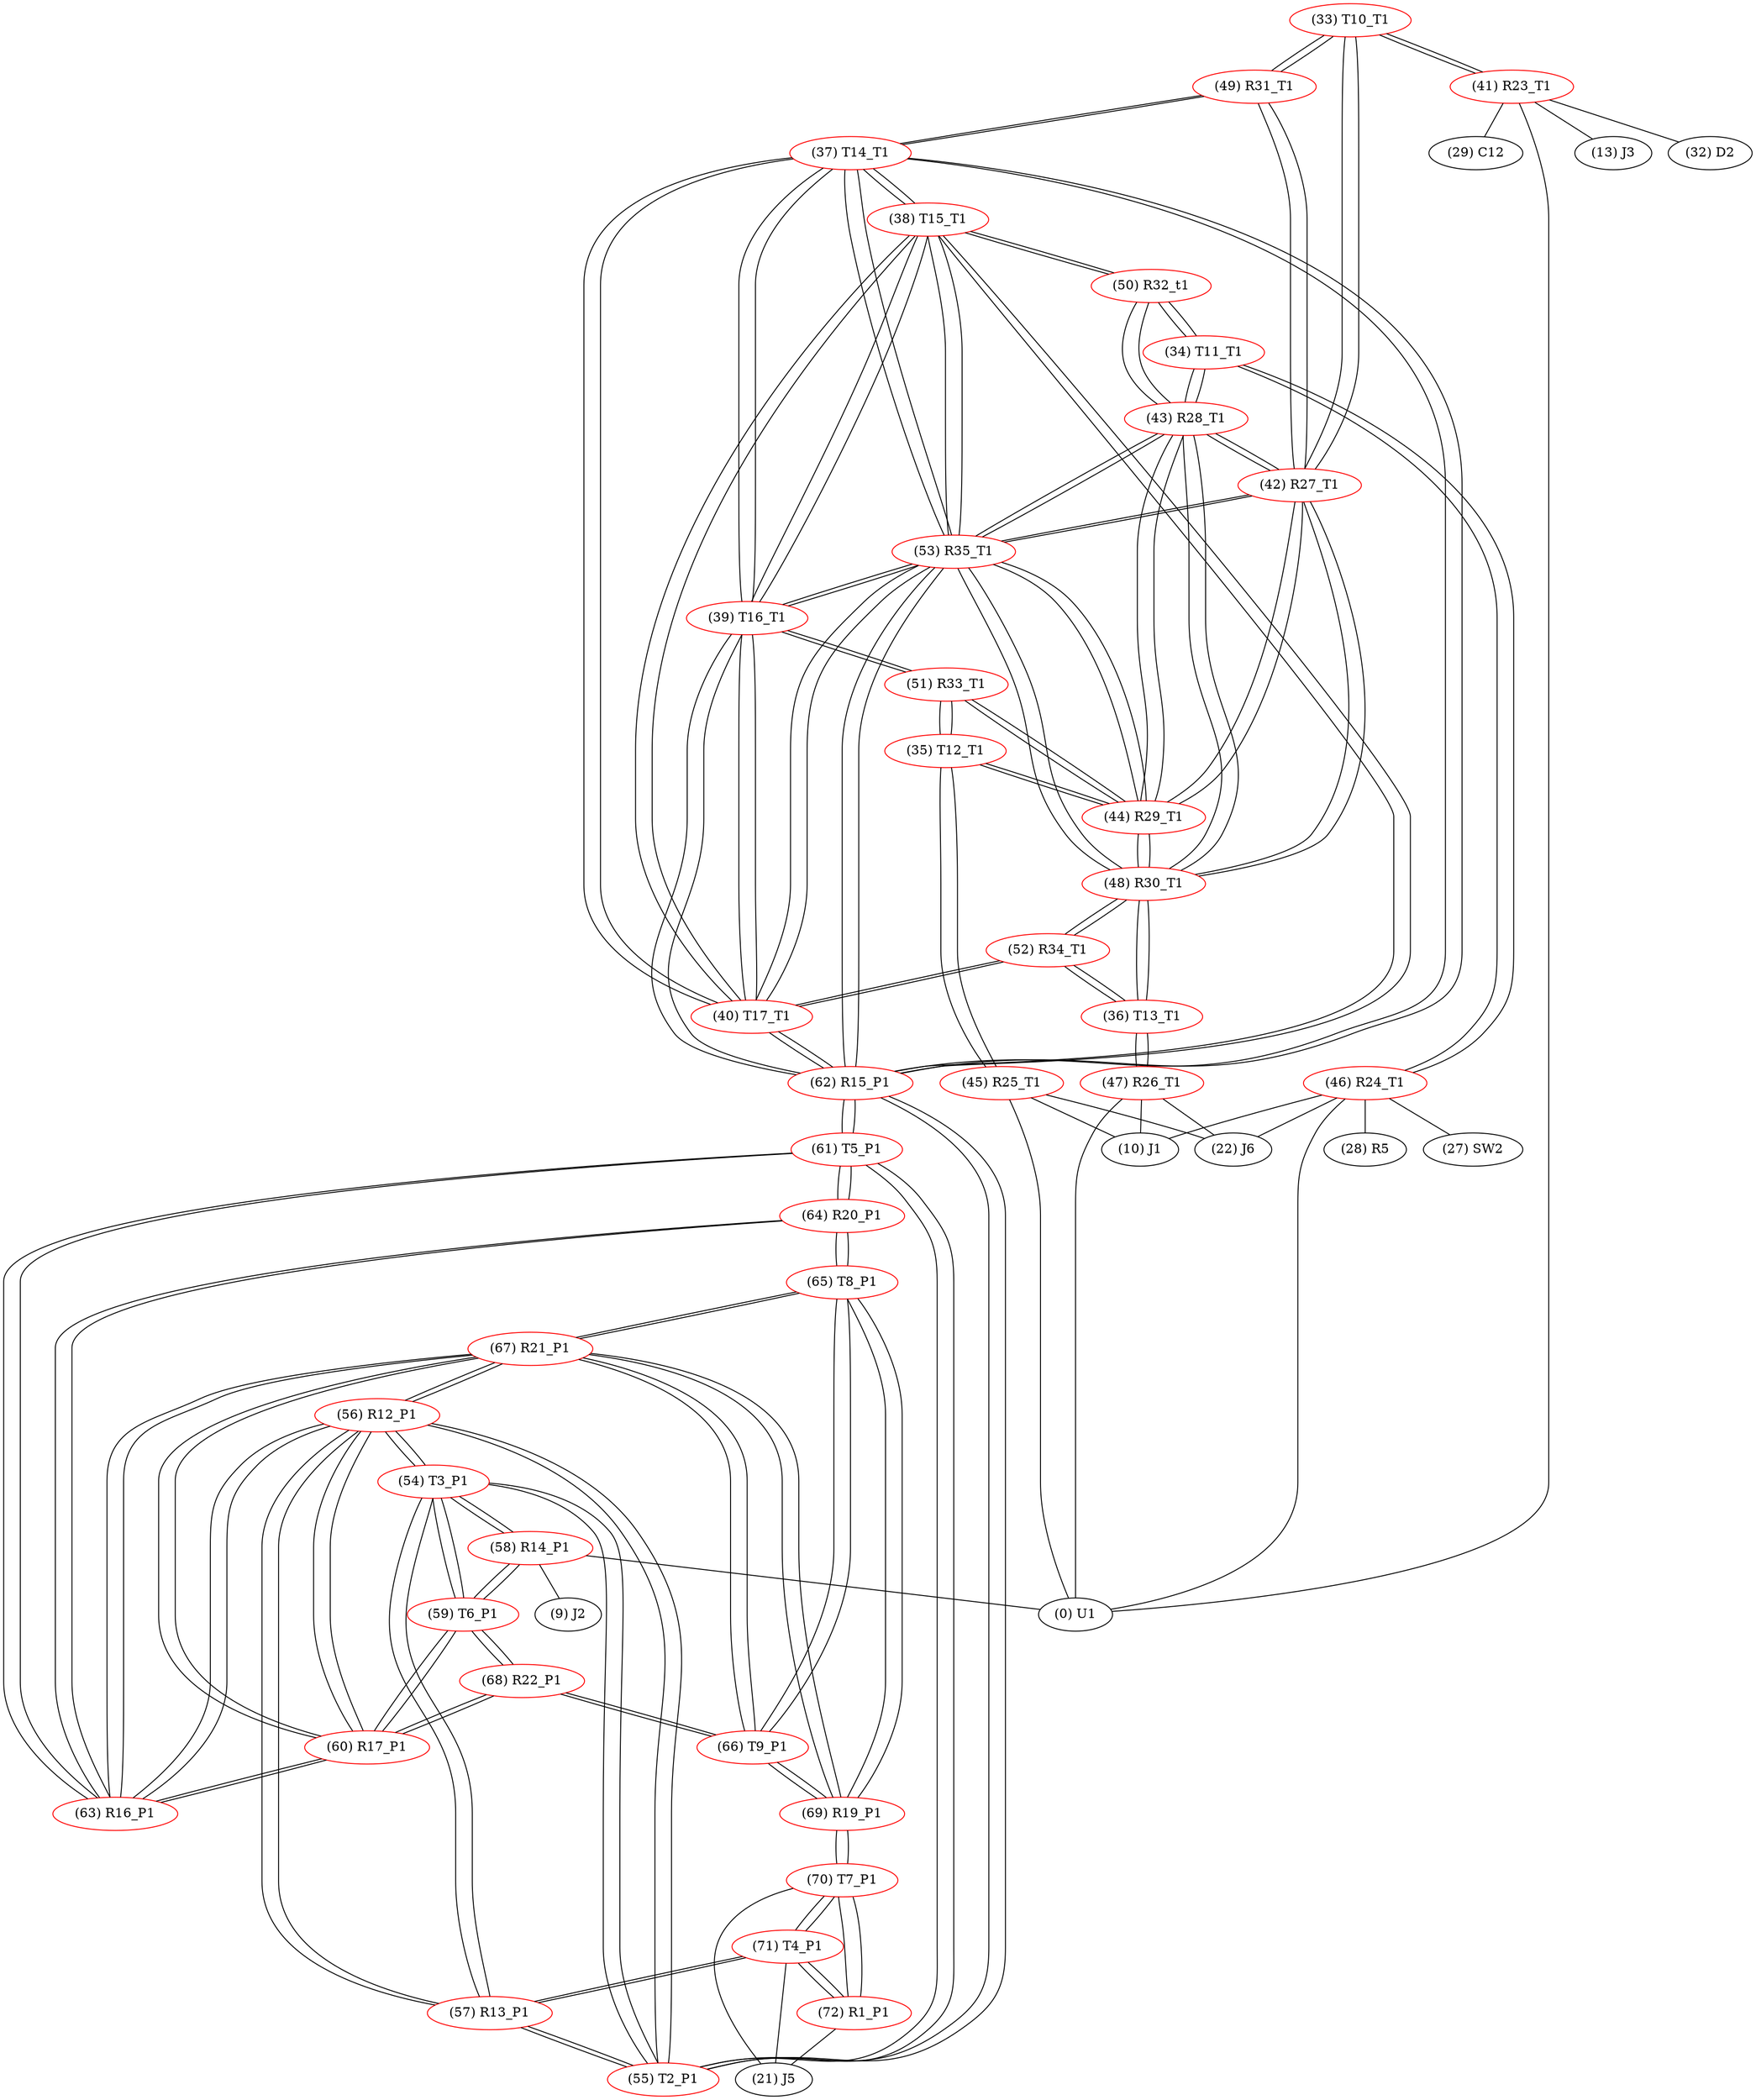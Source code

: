 graph {
	33 [label="(33) T10_T1" color=red]
	41 [label="(41) R23_T1"]
	49 [label="(49) R31_T1"]
	42 [label="(42) R27_T1"]
	34 [label="(34) T11_T1" color=red]
	46 [label="(46) R24_T1"]
	43 [label="(43) R28_T1"]
	50 [label="(50) R32_t1"]
	35 [label="(35) T12_T1" color=red]
	51 [label="(51) R33_T1"]
	44 [label="(44) R29_T1"]
	45 [label="(45) R25_T1"]
	36 [label="(36) T13_T1" color=red]
	48 [label="(48) R30_T1"]
	52 [label="(52) R34_T1"]
	47 [label="(47) R26_T1"]
	37 [label="(37) T14_T1" color=red]
	49 [label="(49) R31_T1"]
	62 [label="(62) R15_P1"]
	40 [label="(40) T17_T1"]
	53 [label="(53) R35_T1"]
	39 [label="(39) T16_T1"]
	38 [label="(38) T15_T1"]
	38 [label="(38) T15_T1" color=red]
	50 [label="(50) R32_t1"]
	62 [label="(62) R15_P1"]
	40 [label="(40) T17_T1"]
	53 [label="(53) R35_T1"]
	39 [label="(39) T16_T1"]
	37 [label="(37) T14_T1"]
	39 [label="(39) T16_T1" color=red]
	51 [label="(51) R33_T1"]
	62 [label="(62) R15_P1"]
	40 [label="(40) T17_T1"]
	53 [label="(53) R35_T1"]
	38 [label="(38) T15_T1"]
	37 [label="(37) T14_T1"]
	40 [label="(40) T17_T1" color=red]
	52 [label="(52) R34_T1"]
	62 [label="(62) R15_P1"]
	53 [label="(53) R35_T1"]
	39 [label="(39) T16_T1"]
	38 [label="(38) T15_T1"]
	37 [label="(37) T14_T1"]
	41 [label="(41) R23_T1" color=red]
	0 [label="(0) U1"]
	13 [label="(13) J3"]
	32 [label="(32) D2"]
	29 [label="(29) C12"]
	33 [label="(33) T10_T1"]
	42 [label="(42) R27_T1" color=red]
	48 [label="(48) R30_T1"]
	53 [label="(53) R35_T1"]
	44 [label="(44) R29_T1"]
	43 [label="(43) R28_T1"]
	33 [label="(33) T10_T1"]
	49 [label="(49) R31_T1"]
	43 [label="(43) R28_T1" color=red]
	48 [label="(48) R30_T1"]
	53 [label="(53) R35_T1"]
	44 [label="(44) R29_T1"]
	42 [label="(42) R27_T1"]
	34 [label="(34) T11_T1"]
	50 [label="(50) R32_t1"]
	44 [label="(44) R29_T1" color=red]
	48 [label="(48) R30_T1"]
	53 [label="(53) R35_T1"]
	43 [label="(43) R28_T1"]
	42 [label="(42) R27_T1"]
	51 [label="(51) R33_T1"]
	35 [label="(35) T12_T1"]
	45 [label="(45) R25_T1" color=red]
	22 [label="(22) J6"]
	0 [label="(0) U1"]
	10 [label="(10) J1"]
	35 [label="(35) T12_T1"]
	46 [label="(46) R24_T1" color=red]
	10 [label="(10) J1"]
	28 [label="(28) R5"]
	0 [label="(0) U1"]
	22 [label="(22) J6"]
	27 [label="(27) SW2"]
	34 [label="(34) T11_T1"]
	47 [label="(47) R26_T1" color=red]
	0 [label="(0) U1"]
	22 [label="(22) J6"]
	10 [label="(10) J1"]
	36 [label="(36) T13_T1"]
	48 [label="(48) R30_T1" color=red]
	53 [label="(53) R35_T1"]
	44 [label="(44) R29_T1"]
	43 [label="(43) R28_T1"]
	42 [label="(42) R27_T1"]
	52 [label="(52) R34_T1"]
	36 [label="(36) T13_T1"]
	49 [label="(49) R31_T1" color=red]
	33 [label="(33) T10_T1"]
	42 [label="(42) R27_T1"]
	37 [label="(37) T14_T1"]
	50 [label="(50) R32_t1" color=red]
	38 [label="(38) T15_T1"]
	34 [label="(34) T11_T1"]
	43 [label="(43) R28_T1"]
	51 [label="(51) R33_T1" color=red]
	39 [label="(39) T16_T1"]
	44 [label="(44) R29_T1"]
	35 [label="(35) T12_T1"]
	52 [label="(52) R34_T1" color=red]
	40 [label="(40) T17_T1"]
	48 [label="(48) R30_T1"]
	36 [label="(36) T13_T1"]
	53 [label="(53) R35_T1" color=red]
	48 [label="(48) R30_T1"]
	44 [label="(44) R29_T1"]
	43 [label="(43) R28_T1"]
	42 [label="(42) R27_T1"]
	62 [label="(62) R15_P1"]
	40 [label="(40) T17_T1"]
	39 [label="(39) T16_T1"]
	38 [label="(38) T15_T1"]
	37 [label="(37) T14_T1"]
	54 [label="(54) T3_P1" color=red]
	58 [label="(58) R14_P1"]
	59 [label="(59) T6_P1"]
	57 [label="(57) R13_P1"]
	56 [label="(56) R12_P1"]
	55 [label="(55) T2_P1"]
	55 [label="(55) T2_P1" color=red]
	57 [label="(57) R13_P1"]
	54 [label="(54) T3_P1"]
	56 [label="(56) R12_P1"]
	61 [label="(61) T5_P1"]
	62 [label="(62) R15_P1"]
	56 [label="(56) R12_P1" color=red]
	67 [label="(67) R21_P1"]
	63 [label="(63) R16_P1"]
	60 [label="(60) R17_P1"]
	57 [label="(57) R13_P1"]
	54 [label="(54) T3_P1"]
	55 [label="(55) T2_P1"]
	57 [label="(57) R13_P1" color=red]
	71 [label="(71) T4_P1"]
	54 [label="(54) T3_P1"]
	56 [label="(56) R12_P1"]
	55 [label="(55) T2_P1"]
	58 [label="(58) R14_P1" color=red]
	0 [label="(0) U1"]
	9 [label="(9) J2"]
	54 [label="(54) T3_P1"]
	59 [label="(59) T6_P1"]
	59 [label="(59) T6_P1" color=red]
	58 [label="(58) R14_P1"]
	54 [label="(54) T3_P1"]
	68 [label="(68) R22_P1"]
	60 [label="(60) R17_P1"]
	60 [label="(60) R17_P1" color=red]
	67 [label="(67) R21_P1"]
	63 [label="(63) R16_P1"]
	56 [label="(56) R12_P1"]
	68 [label="(68) R22_P1"]
	59 [label="(59) T6_P1"]
	61 [label="(61) T5_P1" color=red]
	55 [label="(55) T2_P1"]
	62 [label="(62) R15_P1"]
	63 [label="(63) R16_P1"]
	64 [label="(64) R20_P1"]
	62 [label="(62) R15_P1" color=red]
	40 [label="(40) T17_T1"]
	53 [label="(53) R35_T1"]
	39 [label="(39) T16_T1"]
	38 [label="(38) T15_T1"]
	37 [label="(37) T14_T1"]
	55 [label="(55) T2_P1"]
	61 [label="(61) T5_P1"]
	63 [label="(63) R16_P1" color=red]
	67 [label="(67) R21_P1"]
	56 [label="(56) R12_P1"]
	60 [label="(60) R17_P1"]
	61 [label="(61) T5_P1"]
	64 [label="(64) R20_P1"]
	64 [label="(64) R20_P1" color=red]
	65 [label="(65) T8_P1"]
	63 [label="(63) R16_P1"]
	61 [label="(61) T5_P1"]
	65 [label="(65) T8_P1" color=red]
	66 [label="(66) T9_P1"]
	67 [label="(67) R21_P1"]
	69 [label="(69) R19_P1"]
	64 [label="(64) R20_P1"]
	66 [label="(66) T9_P1" color=red]
	68 [label="(68) R22_P1"]
	67 [label="(67) R21_P1"]
	65 [label="(65) T8_P1"]
	69 [label="(69) R19_P1"]
	67 [label="(67) R21_P1" color=red]
	63 [label="(63) R16_P1"]
	56 [label="(56) R12_P1"]
	60 [label="(60) R17_P1"]
	66 [label="(66) T9_P1"]
	65 [label="(65) T8_P1"]
	69 [label="(69) R19_P1"]
	68 [label="(68) R22_P1" color=red]
	66 [label="(66) T9_P1"]
	59 [label="(59) T6_P1"]
	60 [label="(60) R17_P1"]
	69 [label="(69) R19_P1" color=red]
	66 [label="(66) T9_P1"]
	67 [label="(67) R21_P1"]
	65 [label="(65) T8_P1"]
	70 [label="(70) T7_P1"]
	70 [label="(70) T7_P1" color=red]
	72 [label="(72) R1_P1"]
	71 [label="(71) T4_P1"]
	21 [label="(21) J5"]
	69 [label="(69) R19_P1"]
	71 [label="(71) T4_P1" color=red]
	57 [label="(57) R13_P1"]
	72 [label="(72) R1_P1"]
	70 [label="(70) T7_P1"]
	21 [label="(21) J5"]
	72 [label="(72) R1_P1" color=red]
	71 [label="(71) T4_P1"]
	70 [label="(70) T7_P1"]
	21 [label="(21) J5"]
	33 -- 41
	33 -- 49
	33 -- 42
	34 -- 46
	34 -- 43
	34 -- 50
	35 -- 51
	35 -- 44
	35 -- 45
	36 -- 48
	36 -- 52
	36 -- 47
	37 -- 49
	37 -- 62
	37 -- 40
	37 -- 53
	37 -- 39
	37 -- 38
	38 -- 50
	38 -- 62
	38 -- 40
	38 -- 53
	38 -- 39
	38 -- 37
	39 -- 51
	39 -- 62
	39 -- 40
	39 -- 53
	39 -- 38
	39 -- 37
	40 -- 52
	40 -- 62
	40 -- 53
	40 -- 39
	40 -- 38
	40 -- 37
	41 -- 0
	41 -- 13
	41 -- 32
	41 -- 29
	41 -- 33
	42 -- 48
	42 -- 53
	42 -- 44
	42 -- 43
	42 -- 33
	42 -- 49
	43 -- 48
	43 -- 53
	43 -- 44
	43 -- 42
	43 -- 34
	43 -- 50
	44 -- 48
	44 -- 53
	44 -- 43
	44 -- 42
	44 -- 51
	44 -- 35
	45 -- 22
	45 -- 0
	45 -- 10
	45 -- 35
	46 -- 10
	46 -- 28
	46 -- 0
	46 -- 22
	46 -- 27
	46 -- 34
	47 -- 0
	47 -- 22
	47 -- 10
	47 -- 36
	48 -- 53
	48 -- 44
	48 -- 43
	48 -- 42
	48 -- 52
	48 -- 36
	49 -- 33
	49 -- 42
	49 -- 37
	50 -- 38
	50 -- 34
	50 -- 43
	51 -- 39
	51 -- 44
	51 -- 35
	52 -- 40
	52 -- 48
	52 -- 36
	53 -- 48
	53 -- 44
	53 -- 43
	53 -- 42
	53 -- 62
	53 -- 40
	53 -- 39
	53 -- 38
	53 -- 37
	54 -- 58
	54 -- 59
	54 -- 57
	54 -- 56
	54 -- 55
	55 -- 57
	55 -- 54
	55 -- 56
	55 -- 61
	55 -- 62
	56 -- 67
	56 -- 63
	56 -- 60
	56 -- 57
	56 -- 54
	56 -- 55
	57 -- 71
	57 -- 54
	57 -- 56
	57 -- 55
	58 -- 0
	58 -- 9
	58 -- 54
	58 -- 59
	59 -- 58
	59 -- 54
	59 -- 68
	59 -- 60
	60 -- 67
	60 -- 63
	60 -- 56
	60 -- 68
	60 -- 59
	61 -- 55
	61 -- 62
	61 -- 63
	61 -- 64
	62 -- 40
	62 -- 53
	62 -- 39
	62 -- 38
	62 -- 37
	62 -- 55
	62 -- 61
	63 -- 67
	63 -- 56
	63 -- 60
	63 -- 61
	63 -- 64
	64 -- 65
	64 -- 63
	64 -- 61
	65 -- 66
	65 -- 67
	65 -- 69
	65 -- 64
	66 -- 68
	66 -- 67
	66 -- 65
	66 -- 69
	67 -- 63
	67 -- 56
	67 -- 60
	67 -- 66
	67 -- 65
	67 -- 69
	68 -- 66
	68 -- 59
	68 -- 60
	69 -- 66
	69 -- 67
	69 -- 65
	69 -- 70
	70 -- 72
	70 -- 71
	70 -- 21
	70 -- 69
	71 -- 57
	71 -- 72
	71 -- 70
	71 -- 21
	72 -- 71
	72 -- 70
	72 -- 21
}